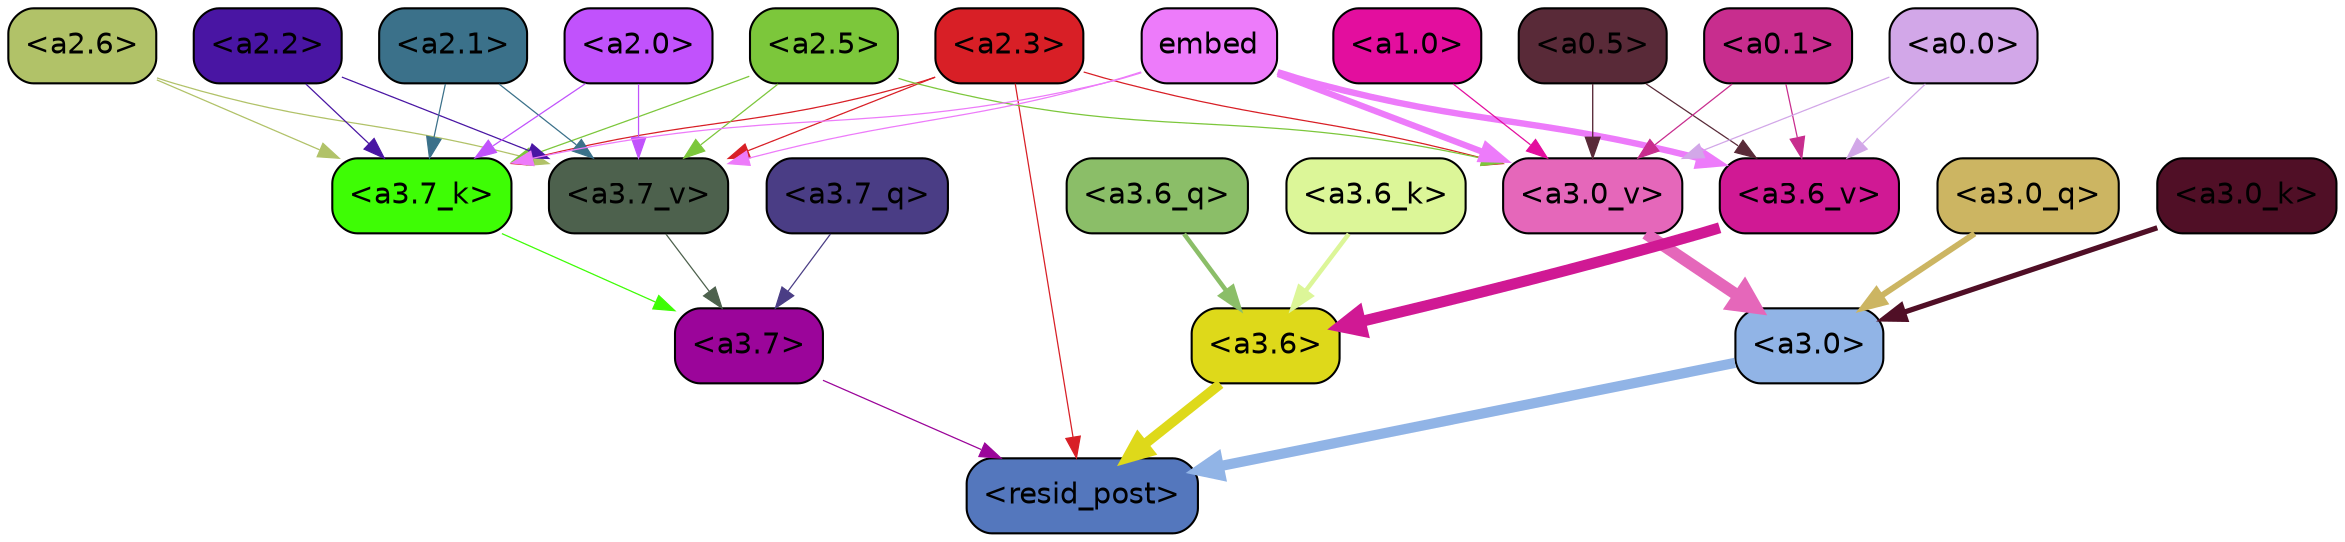 strict digraph "" {
	graph [bgcolor=transparent,
		layout=dot,
		overlap=false,
		splines=true
	];
	"<a3.7>"	[color=black,
		fillcolor="#9b059a",
		fontname=Helvetica,
		shape=box,
		style="filled, rounded"];
	"<resid_post>"	[color=black,
		fillcolor="#5477bd",
		fontname=Helvetica,
		shape=box,
		style="filled, rounded"];
	"<a3.7>" -> "<resid_post>"	[color="#9b059a",
		penwidth=0.6];
	"<a3.6>"	[color=black,
		fillcolor="#ded91a",
		fontname=Helvetica,
		shape=box,
		style="filled, rounded"];
	"<a3.6>" -> "<resid_post>"	[color="#ded91a",
		penwidth=4.7534414529800415];
	"<a3.0>"	[color=black,
		fillcolor="#91b4e6",
		fontname=Helvetica,
		shape=box,
		style="filled, rounded"];
	"<a3.0>" -> "<resid_post>"	[color="#91b4e6",
		penwidth=4.898576855659485];
	"<a2.3>"	[color=black,
		fillcolor="#d81f26",
		fontname=Helvetica,
		shape=box,
		style="filled, rounded"];
	"<a2.3>" -> "<resid_post>"	[color="#d81f26",
		penwidth=0.6];
	"<a3.7_k>"	[color=black,
		fillcolor="#3efd05",
		fontname=Helvetica,
		shape=box,
		style="filled, rounded"];
	"<a2.3>" -> "<a3.7_k>"	[color="#d81f26",
		penwidth=0.6];
	"<a3.7_v>"	[color=black,
		fillcolor="#4d614d",
		fontname=Helvetica,
		shape=box,
		style="filled, rounded"];
	"<a2.3>" -> "<a3.7_v>"	[color="#d81f26",
		penwidth=0.6];
	"<a3.0_v>"	[color=black,
		fillcolor="#e567ba",
		fontname=Helvetica,
		shape=box,
		style="filled, rounded"];
	"<a2.3>" -> "<a3.0_v>"	[color="#d81f26",
		penwidth=0.6];
	"<a3.7_q>"	[color=black,
		fillcolor="#4a3d85",
		fontname=Helvetica,
		shape=box,
		style="filled, rounded"];
	"<a3.7_q>" -> "<a3.7>"	[color="#4a3d85",
		penwidth=0.6];
	"<a3.6_q>"	[color=black,
		fillcolor="#8bbe68",
		fontname=Helvetica,
		shape=box,
		style="filled, rounded"];
	"<a3.6_q>" -> "<a3.6>"	[color="#8bbe68",
		penwidth=2.160832464694977];
	"<a3.0_q>"	[color=black,
		fillcolor="#ccb562",
		fontname=Helvetica,
		shape=box,
		style="filled, rounded"];
	"<a3.0_q>" -> "<a3.0>"	[color="#ccb562",
		penwidth=2.870753765106201];
	"<a3.7_k>" -> "<a3.7>"	[color="#3efd05",
		penwidth=0.6];
	"<a3.6_k>"	[color=black,
		fillcolor="#dcf698",
		fontname=Helvetica,
		shape=box,
		style="filled, rounded"];
	"<a3.6_k>" -> "<a3.6>"	[color="#dcf698",
		penwidth=2.13908451795578];
	"<a3.0_k>"	[color=black,
		fillcolor="#500f26",
		fontname=Helvetica,
		shape=box,
		style="filled, rounded"];
	"<a3.0_k>" -> "<a3.0>"	[color="#500f26",
		penwidth=2.520303964614868];
	"<a3.7_v>" -> "<a3.7>"	[color="#4d614d",
		penwidth=0.6];
	"<a3.6_v>"	[color=black,
		fillcolor="#d01994",
		fontname=Helvetica,
		shape=box,
		style="filled, rounded"];
	"<a3.6_v>" -> "<a3.6>"	[color="#d01994",
		penwidth=5.297133803367615];
	"<a3.0_v>" -> "<a3.0>"	[color="#e567ba",
		penwidth=5.680712580680847];
	"<a2.6>"	[color=black,
		fillcolor="#b1c268",
		fontname=Helvetica,
		shape=box,
		style="filled, rounded"];
	"<a2.6>" -> "<a3.7_k>"	[color="#b1c268",
		penwidth=0.6];
	"<a2.6>" -> "<a3.7_v>"	[color="#b1c268",
		penwidth=0.6];
	"<a2.5>"	[color=black,
		fillcolor="#7cc73b",
		fontname=Helvetica,
		shape=box,
		style="filled, rounded"];
	"<a2.5>" -> "<a3.7_k>"	[color="#7cc73b",
		penwidth=0.6];
	"<a2.5>" -> "<a3.7_v>"	[color="#7cc73b",
		penwidth=0.6];
	"<a2.5>" -> "<a3.0_v>"	[color="#7cc73b",
		penwidth=0.6];
	"<a2.2>"	[color=black,
		fillcolor="#4915a3",
		fontname=Helvetica,
		shape=box,
		style="filled, rounded"];
	"<a2.2>" -> "<a3.7_k>"	[color="#4915a3",
		penwidth=0.6];
	"<a2.2>" -> "<a3.7_v>"	[color="#4915a3",
		penwidth=0.6];
	"<a2.1>"	[color=black,
		fillcolor="#3b718a",
		fontname=Helvetica,
		shape=box,
		style="filled, rounded"];
	"<a2.1>" -> "<a3.7_k>"	[color="#3b718a",
		penwidth=0.6];
	"<a2.1>" -> "<a3.7_v>"	[color="#3b718a",
		penwidth=0.6];
	"<a2.0>"	[color=black,
		fillcolor="#c152fc",
		fontname=Helvetica,
		shape=box,
		style="filled, rounded"];
	"<a2.0>" -> "<a3.7_k>"	[color="#c152fc",
		penwidth=0.6];
	"<a2.0>" -> "<a3.7_v>"	[color="#c152fc",
		penwidth=0.6];
	embed	[color=black,
		fillcolor="#ed7bfa",
		fontname=Helvetica,
		shape=box,
		style="filled, rounded"];
	embed -> "<a3.7_k>"	[color="#ed7bfa",
		penwidth=0.6];
	embed -> "<a3.7_v>"	[color="#ed7bfa",
		penwidth=0.6];
	embed -> "<a3.6_v>"	[color="#ed7bfa",
		penwidth=3.067279100418091];
	embed -> "<a3.0_v>"	[color="#ed7bfa",
		penwidth=3.0212591886520386];
	"<a0.5>"	[color=black,
		fillcolor="#592a38",
		fontname=Helvetica,
		shape=box,
		style="filled, rounded"];
	"<a0.5>" -> "<a3.6_v>"	[color="#592a38",
		penwidth=0.6];
	"<a0.5>" -> "<a3.0_v>"	[color="#592a38",
		penwidth=0.648682102560997];
	"<a0.1>"	[color=black,
		fillcolor="#c82d8e",
		fontname=Helvetica,
		shape=box,
		style="filled, rounded"];
	"<a0.1>" -> "<a3.6_v>"	[color="#c82d8e",
		penwidth=0.6];
	"<a0.1>" -> "<a3.0_v>"	[color="#c82d8e",
		penwidth=0.6];
	"<a0.0>"	[color=black,
		fillcolor="#d2a7e8",
		fontname=Helvetica,
		shape=box,
		style="filled, rounded"];
	"<a0.0>" -> "<a3.6_v>"	[color="#d2a7e8",
		penwidth=0.6];
	"<a0.0>" -> "<a3.0_v>"	[color="#d2a7e8",
		penwidth=0.6];
	"<a1.0>"	[color=black,
		fillcolor="#e30e9e",
		fontname=Helvetica,
		shape=box,
		style="filled, rounded"];
	"<a1.0>" -> "<a3.0_v>"	[color="#e30e9e",
		penwidth=0.6];
}
